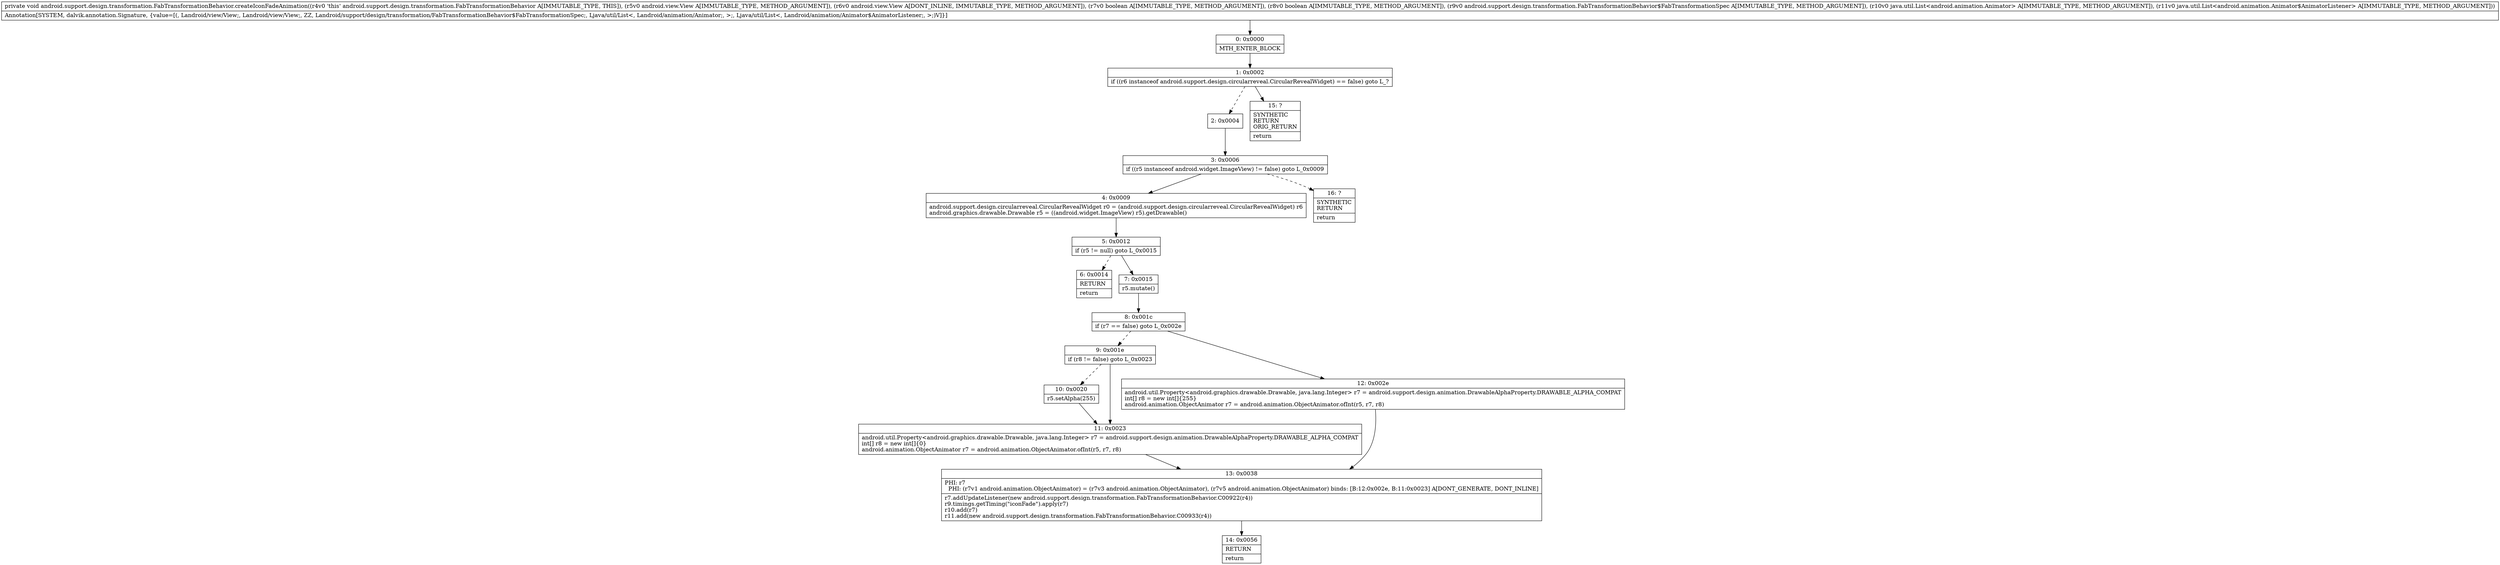 digraph "CFG forandroid.support.design.transformation.FabTransformationBehavior.createIconFadeAnimation(Landroid\/view\/View;Landroid\/view\/View;ZZLandroid\/support\/design\/transformation\/FabTransformationBehavior$FabTransformationSpec;Ljava\/util\/List;Ljava\/util\/List;)V" {
Node_0 [shape=record,label="{0\:\ 0x0000|MTH_ENTER_BLOCK\l}"];
Node_1 [shape=record,label="{1\:\ 0x0002|if ((r6 instanceof android.support.design.circularreveal.CircularRevealWidget) == false) goto L_?\l}"];
Node_2 [shape=record,label="{2\:\ 0x0004}"];
Node_3 [shape=record,label="{3\:\ 0x0006|if ((r5 instanceof android.widget.ImageView) != false) goto L_0x0009\l}"];
Node_4 [shape=record,label="{4\:\ 0x0009|android.support.design.circularreveal.CircularRevealWidget r0 = (android.support.design.circularreveal.CircularRevealWidget) r6\landroid.graphics.drawable.Drawable r5 = ((android.widget.ImageView) r5).getDrawable()\l}"];
Node_5 [shape=record,label="{5\:\ 0x0012|if (r5 != null) goto L_0x0015\l}"];
Node_6 [shape=record,label="{6\:\ 0x0014|RETURN\l|return\l}"];
Node_7 [shape=record,label="{7\:\ 0x0015|r5.mutate()\l}"];
Node_8 [shape=record,label="{8\:\ 0x001c|if (r7 == false) goto L_0x002e\l}"];
Node_9 [shape=record,label="{9\:\ 0x001e|if (r8 != false) goto L_0x0023\l}"];
Node_10 [shape=record,label="{10\:\ 0x0020|r5.setAlpha(255)\l}"];
Node_11 [shape=record,label="{11\:\ 0x0023|android.util.Property\<android.graphics.drawable.Drawable, java.lang.Integer\> r7 = android.support.design.animation.DrawableAlphaProperty.DRAWABLE_ALPHA_COMPAT\lint[] r8 = new int[]\{0\}\landroid.animation.ObjectAnimator r7 = android.animation.ObjectAnimator.ofInt(r5, r7, r8)\l}"];
Node_12 [shape=record,label="{12\:\ 0x002e|android.util.Property\<android.graphics.drawable.Drawable, java.lang.Integer\> r7 = android.support.design.animation.DrawableAlphaProperty.DRAWABLE_ALPHA_COMPAT\lint[] r8 = new int[]\{255\}\landroid.animation.ObjectAnimator r7 = android.animation.ObjectAnimator.ofInt(r5, r7, r8)\l}"];
Node_13 [shape=record,label="{13\:\ 0x0038|PHI: r7 \l  PHI: (r7v1 android.animation.ObjectAnimator) = (r7v3 android.animation.ObjectAnimator), (r7v5 android.animation.ObjectAnimator) binds: [B:12:0x002e, B:11:0x0023] A[DONT_GENERATE, DONT_INLINE]\l|r7.addUpdateListener(new android.support.design.transformation.FabTransformationBehavior.C00922(r4))\lr9.timings.getTiming(\"iconFade\").apply(r7)\lr10.add(r7)\lr11.add(new android.support.design.transformation.FabTransformationBehavior.C00933(r4))\l}"];
Node_14 [shape=record,label="{14\:\ 0x0056|RETURN\l|return\l}"];
Node_15 [shape=record,label="{15\:\ ?|SYNTHETIC\lRETURN\lORIG_RETURN\l|return\l}"];
Node_16 [shape=record,label="{16\:\ ?|SYNTHETIC\lRETURN\l|return\l}"];
MethodNode[shape=record,label="{private void android.support.design.transformation.FabTransformationBehavior.createIconFadeAnimation((r4v0 'this' android.support.design.transformation.FabTransformationBehavior A[IMMUTABLE_TYPE, THIS]), (r5v0 android.view.View A[IMMUTABLE_TYPE, METHOD_ARGUMENT]), (r6v0 android.view.View A[DONT_INLINE, IMMUTABLE_TYPE, METHOD_ARGUMENT]), (r7v0 boolean A[IMMUTABLE_TYPE, METHOD_ARGUMENT]), (r8v0 boolean A[IMMUTABLE_TYPE, METHOD_ARGUMENT]), (r9v0 android.support.design.transformation.FabTransformationBehavior$FabTransformationSpec A[IMMUTABLE_TYPE, METHOD_ARGUMENT]), (r10v0 java.util.List\<android.animation.Animator\> A[IMMUTABLE_TYPE, METHOD_ARGUMENT]), (r11v0 java.util.List\<android.animation.Animator$AnimatorListener\> A[IMMUTABLE_TYPE, METHOD_ARGUMENT]))  | Annotation[SYSTEM, dalvik.annotation.Signature, \{value=[(, Landroid\/view\/View;, Landroid\/view\/View;, ZZ, Landroid\/support\/design\/transformation\/FabTransformationBehavior$FabTransformationSpec;, Ljava\/util\/List\<, Landroid\/animation\/Animator;, \>;, Ljava\/util\/List\<, Landroid\/animation\/Animator$AnimatorListener;, \>;)V]\}]\l}"];
MethodNode -> Node_0;
Node_0 -> Node_1;
Node_1 -> Node_2[style=dashed];
Node_1 -> Node_15;
Node_2 -> Node_3;
Node_3 -> Node_4;
Node_3 -> Node_16[style=dashed];
Node_4 -> Node_5;
Node_5 -> Node_6[style=dashed];
Node_5 -> Node_7;
Node_7 -> Node_8;
Node_8 -> Node_9[style=dashed];
Node_8 -> Node_12;
Node_9 -> Node_10[style=dashed];
Node_9 -> Node_11;
Node_10 -> Node_11;
Node_11 -> Node_13;
Node_12 -> Node_13;
Node_13 -> Node_14;
}

